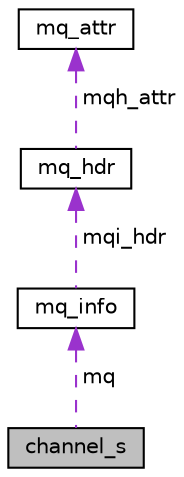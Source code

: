 digraph "channel_s"
{
 // LATEX_PDF_SIZE
  edge [fontname="Helvetica",fontsize="10",labelfontname="Helvetica",labelfontsize="10"];
  node [fontname="Helvetica",fontsize="10",shape=record];
  Node1 [label="channel_s",height=0.2,width=0.4,color="black", fillcolor="grey75", style="filled", fontcolor="black",tooltip=" "];
  Node2 -> Node1 [dir="back",color="darkorchid3",fontsize="10",style="dashed",label=" mq" ,fontname="Helvetica"];
  Node2 [label="mq_info",height=0.2,width=0.4,color="black", fillcolor="white", style="filled",URL="$structmq__info.html",tooltip=" "];
  Node3 -> Node2 [dir="back",color="darkorchid3",fontsize="10",style="dashed",label=" mqi_hdr" ,fontname="Helvetica"];
  Node3 [label="mq_hdr",height=0.2,width=0.4,color="black", fillcolor="white", style="filled",URL="$structmq__hdr.html",tooltip=" "];
  Node4 -> Node3 [dir="back",color="darkorchid3",fontsize="10",style="dashed",label=" mqh_attr" ,fontname="Helvetica"];
  Node4 [label="mq_attr",height=0.2,width=0.4,color="black", fillcolor="white", style="filled",URL="$structmq__attr.html",tooltip=" "];
}
